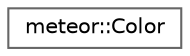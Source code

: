 digraph "Graphical Class Hierarchy"
{
 // LATEX_PDF_SIZE
  bgcolor="transparent";
  edge [fontname=Helvetica,fontsize=10,labelfontname=Helvetica,labelfontsize=10];
  node [fontname=Helvetica,fontsize=10,shape=box,height=0.2,width=0.4];
  rankdir="LR";
  Node0 [id="Node000000",label="meteor::Color",height=0.2,width=0.4,color="grey40", fillcolor="white", style="filled",URL="$structmeteor_1_1_color.html",tooltip="A struct representing a color."];
}
